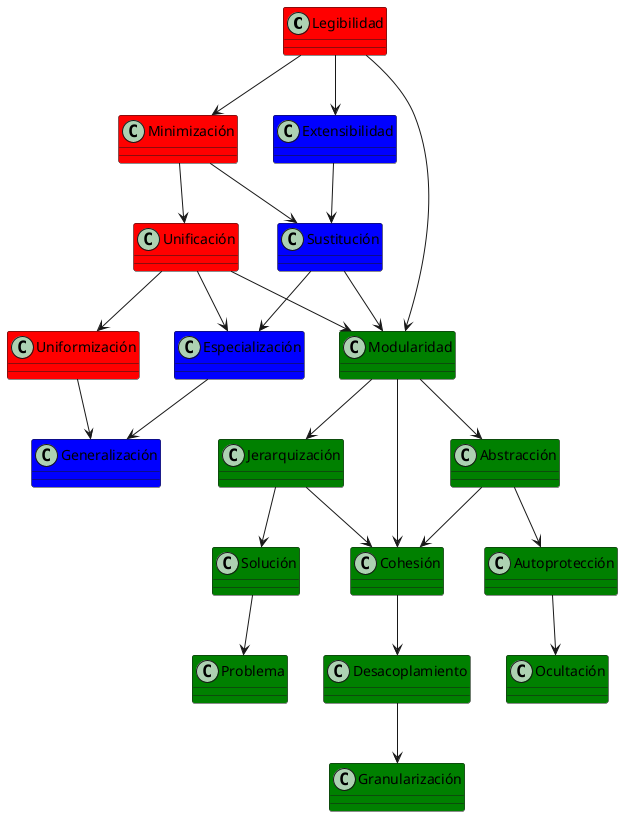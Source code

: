 @startuml

class Legibilidad #Red
class Minimización #Red
class Unificación #Red
class Uniformización #Red
class Modularidad #Green
class Abstracción #Green
class Autoprotección #Green
class Ocultación #Green
class Cohesión #Green
class Desacoplamiento #Green
class Granularización #Green
class Jerarquización #Green
class Solución #Green
class Problema #Green
class Extensibilidad #Blue
class Sustitución #Blue
class Especialización #Blue
class Generalización #Blue

Legibilidad -down-> Minimización 
Legibilidad -down-> Modularidad
Minimización -down-> Unificación
Minimización -down-> Sustitución
Sustitución -down-> Modularidad
Unificación -down-> Uniformización
Unificación -down-> Modularidad

Legibilidad -down-> Extensibilidad
Unificación -down-> Especialización
Uniformización -down-> Generalización

Modularidad -down-> Abstracción
Abstracción -down-> Autoprotección
Abstracción -down-> Cohesión
Autoprotección -down-> Ocultación

Modularidad -down-> Cohesión
Cohesión -down-> Desacoplamiento
Desacoplamiento -down-> Granularización

Modularidad -down-> Jerarquización
Jerarquización -down-> Solución
Jerarquización -down-> Cohesión
Solución -down-> Problema

Extensibilidad -down-> Sustitución 
Sustitución -down-> Especialización
Especialización -down-> Generalización


@enduml


Movilidad

Seguridad
Clima
Hora
Salud

Cuadro
Luces
Pedales
Volante

Contexto
- Ruta
Curvas
Cuestas
Baches

- Actores
Tráfico
Peatón
Animales

- Norma
Señal
Policia
Accidente




